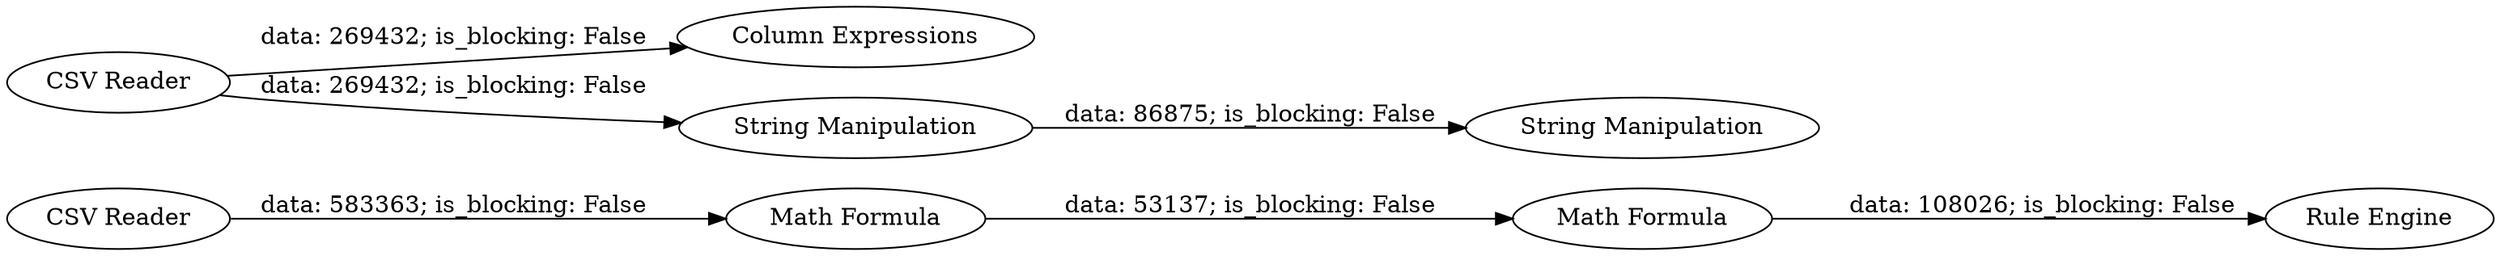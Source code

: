 digraph {
	"8232509644115748016_26" [label="CSV Reader"]
	"8232509644115748016_23" [label="Column Expressions"]
	"8232509644115748016_21" [label="Math Formula"]
	"8232509644115748016_20" [label="Math Formula"]
	"8232509644115748016_19" [label="String Manipulation"]
	"8232509644115748016_22" [label="Rule Engine"]
	"8232509644115748016_18" [label="String Manipulation"]
	"8232509644115748016_25" [label="CSV Reader"]
	"8232509644115748016_26" -> "8232509644115748016_20" [label="data: 583363; is_blocking: False"]
	"8232509644115748016_20" -> "8232509644115748016_21" [label="data: 53137; is_blocking: False"]
	"8232509644115748016_25" -> "8232509644115748016_19" [label="data: 269432; is_blocking: False"]
	"8232509644115748016_19" -> "8232509644115748016_18" [label="data: 86875; is_blocking: False"]
	"8232509644115748016_21" -> "8232509644115748016_22" [label="data: 108026; is_blocking: False"]
	"8232509644115748016_25" -> "8232509644115748016_23" [label="data: 269432; is_blocking: False"]
	rankdir=LR
}
